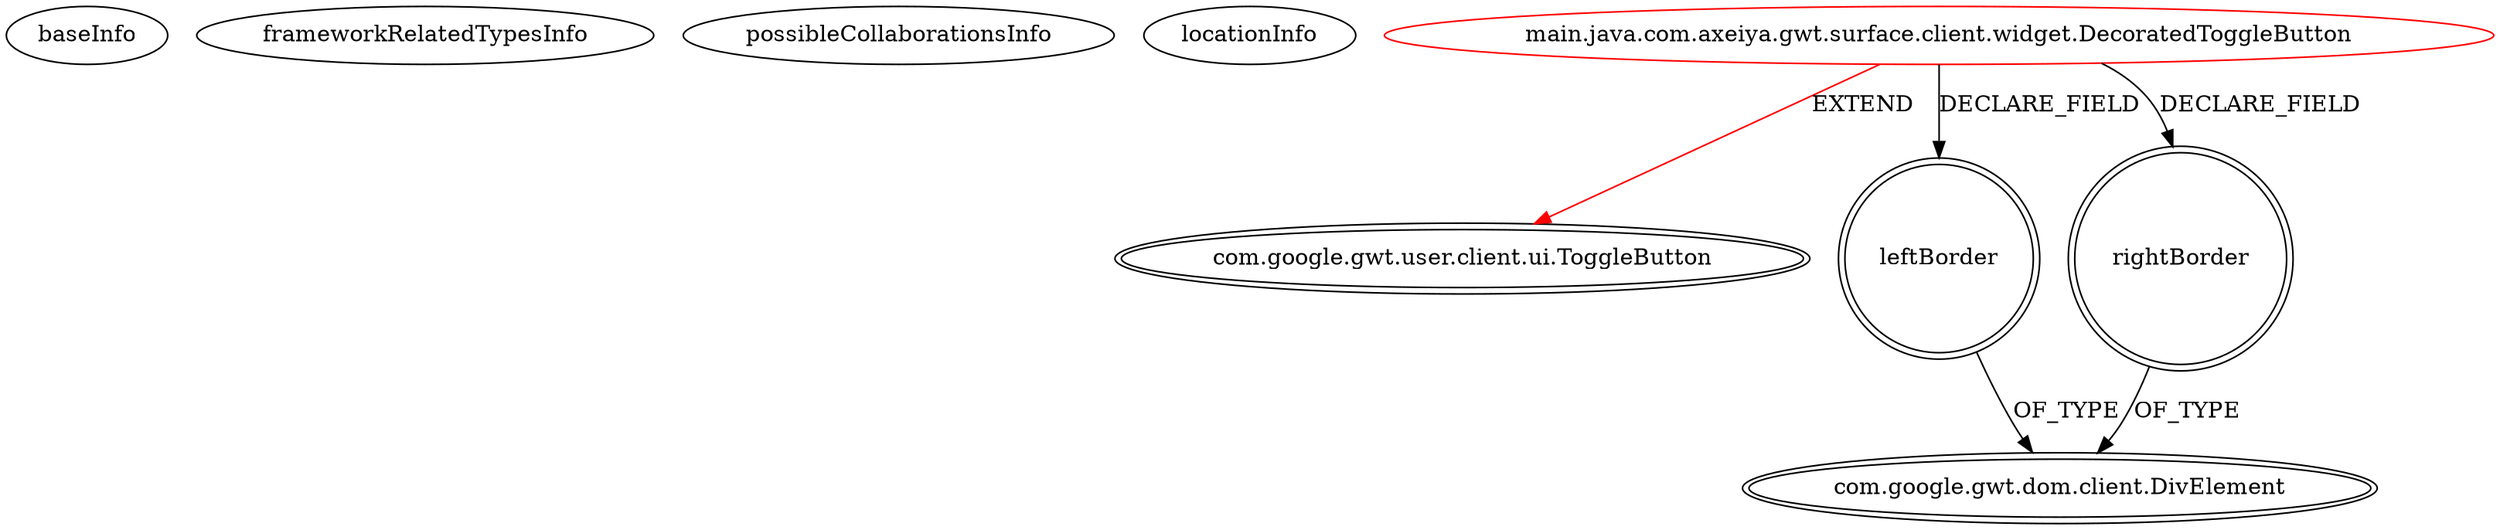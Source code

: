 digraph {
baseInfo[graphId=1267,category="extension_graph",isAnonymous=false,possibleRelation=false]
frameworkRelatedTypesInfo[0="com.google.gwt.user.client.ui.ToggleButton"]
possibleCollaborationsInfo[]
locationInfo[projectName="dapicard-gwt-surface",filePath="/dapicard-gwt-surface/gwt-surface-master/gwt-surface/src/main/java/com/axeiya/gwt/surface/client/widget/DecoratedToggleButton.java",contextSignature="DecoratedToggleButton",graphId="1267"]
0[label="main.java.com.axeiya.gwt.surface.client.widget.DecoratedToggleButton",vertexType="ROOT_CLIENT_CLASS_DECLARATION",isFrameworkType=false,color=red]
1[label="com.google.gwt.user.client.ui.ToggleButton",vertexType="FRAMEWORK_CLASS_TYPE",isFrameworkType=true,peripheries=2]
2[label="leftBorder",vertexType="FIELD_DECLARATION",isFrameworkType=true,peripheries=2,shape=circle]
3[label="com.google.gwt.dom.client.DivElement",vertexType="FRAMEWORK_CLASS_TYPE",isFrameworkType=true,peripheries=2]
4[label="rightBorder",vertexType="FIELD_DECLARATION",isFrameworkType=true,peripheries=2,shape=circle]
0->1[label="EXTEND",color=red]
0->2[label="DECLARE_FIELD"]
2->3[label="OF_TYPE"]
0->4[label="DECLARE_FIELD"]
4->3[label="OF_TYPE"]
}
